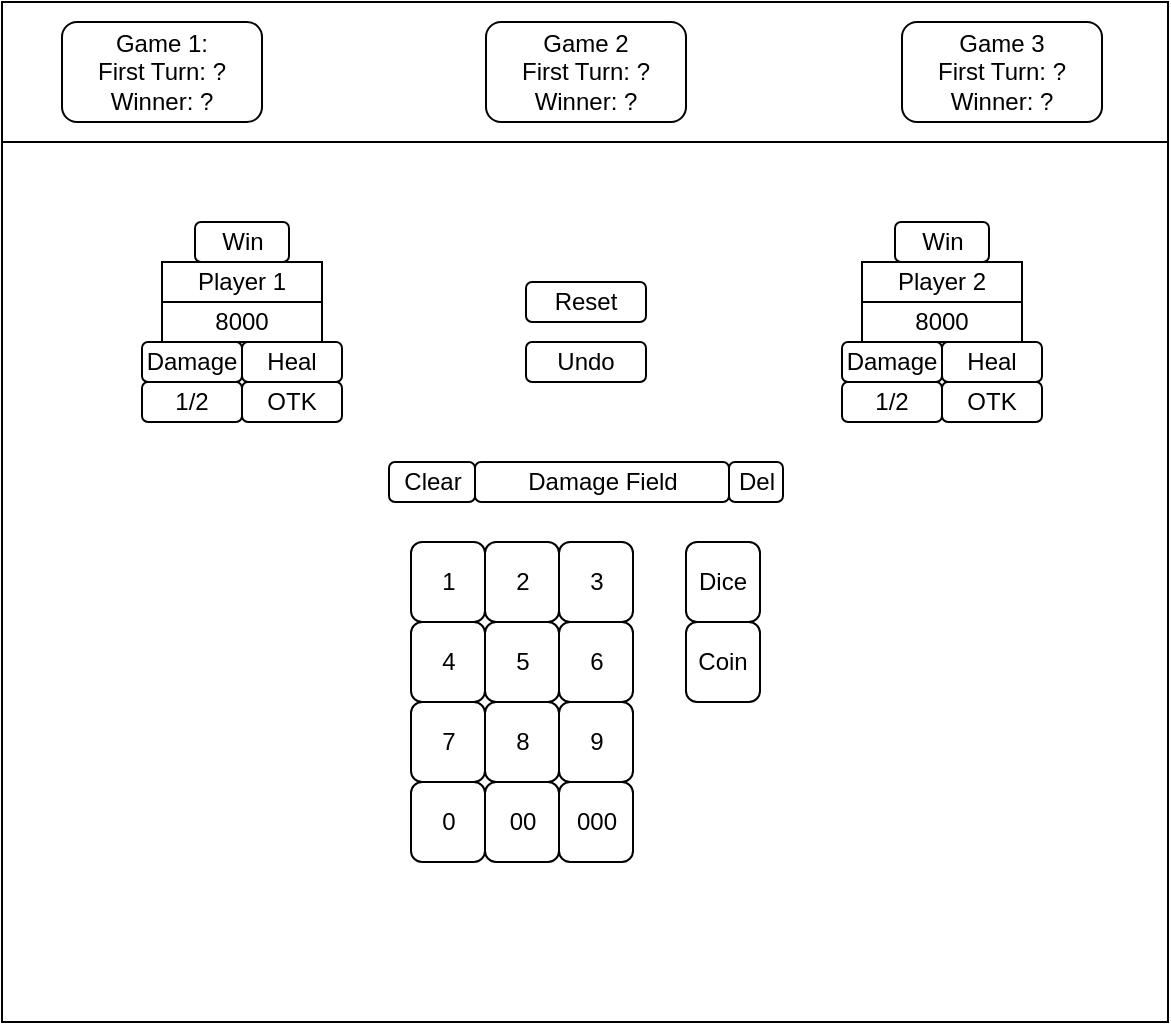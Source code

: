 <mxfile version="13.6.2" type="device"><diagram id="Ov01FhHnhO4s33cSgkj2" name="Page-1"><mxGraphModel dx="905" dy="672" grid="1" gridSize="10" guides="1" tooltips="1" connect="1" arrows="1" fold="1" page="1" pageScale="1" pageWidth="583" pageHeight="827" math="0" shadow="0"><root><mxCell id="0"/><mxCell id="1" parent="0"/><mxCell id="zhvi--tsVn3_LUP0lVFu-42" value="" style="rounded=0;whiteSpace=wrap;html=1;" vertex="1" parent="1"><mxGeometry y="70" width="583" height="440" as="geometry"/></mxCell><mxCell id="zhvi--tsVn3_LUP0lVFu-1" value="" style="rounded=0;whiteSpace=wrap;html=1;" vertex="1" parent="1"><mxGeometry width="583" height="70" as="geometry"/></mxCell><mxCell id="zhvi--tsVn3_LUP0lVFu-2" value="8000" style="rounded=0;whiteSpace=wrap;html=1;" vertex="1" parent="1"><mxGeometry x="80" y="150" width="80" height="20" as="geometry"/></mxCell><mxCell id="zhvi--tsVn3_LUP0lVFu-3" value="8000" style="rounded=0;whiteSpace=wrap;html=1;" vertex="1" parent="1"><mxGeometry x="430" y="150" width="80" height="20" as="geometry"/></mxCell><mxCell id="zhvi--tsVn3_LUP0lVFu-4" value="Player 1" style="rounded=0;whiteSpace=wrap;html=1;" vertex="1" parent="1"><mxGeometry x="80" y="130" width="80" height="20" as="geometry"/></mxCell><mxCell id="zhvi--tsVn3_LUP0lVFu-5" value="Player 2" style="rounded=0;whiteSpace=wrap;html=1;" vertex="1" parent="1"><mxGeometry x="430" y="130" width="80" height="20" as="geometry"/></mxCell><mxCell id="zhvi--tsVn3_LUP0lVFu-6" value="Reset" style="rounded=1;whiteSpace=wrap;html=1;" vertex="1" parent="1"><mxGeometry x="262" y="140" width="60" height="20" as="geometry"/></mxCell><mxCell id="zhvi--tsVn3_LUP0lVFu-7" value="Win" style="rounded=1;whiteSpace=wrap;html=1;" vertex="1" parent="1"><mxGeometry x="96.5" y="110" width="47" height="20" as="geometry"/></mxCell><mxCell id="zhvi--tsVn3_LUP0lVFu-8" value="Win" style="rounded=1;whiteSpace=wrap;html=1;" vertex="1" parent="1"><mxGeometry x="446.5" y="110" width="47" height="20" as="geometry"/></mxCell><mxCell id="zhvi--tsVn3_LUP0lVFu-9" value="Game 1:&lt;br&gt;First Turn: ?&lt;br&gt;Winner: ?" style="rounded=1;whiteSpace=wrap;html=1;" vertex="1" parent="1"><mxGeometry x="30" y="10" width="100" height="50" as="geometry"/></mxCell><mxCell id="zhvi--tsVn3_LUP0lVFu-10" value="Game 2&lt;br&gt;First Turn: ?&lt;br&gt;Winner: ?" style="rounded=1;whiteSpace=wrap;html=1;" vertex="1" parent="1"><mxGeometry x="242" y="10" width="100" height="50" as="geometry"/></mxCell><mxCell id="zhvi--tsVn3_LUP0lVFu-11" value="Game 3&lt;br&gt;First Turn: ?&lt;br&gt;Winner: ?" style="rounded=1;whiteSpace=wrap;html=1;" vertex="1" parent="1"><mxGeometry x="450" y="10" width="100" height="50" as="geometry"/></mxCell><mxCell id="zhvi--tsVn3_LUP0lVFu-13" value="Damage Field" style="rounded=1;whiteSpace=wrap;html=1;" vertex="1" parent="1"><mxGeometry x="236.5" y="230" width="127" height="20" as="geometry"/></mxCell><mxCell id="zhvi--tsVn3_LUP0lVFu-15" value="1" style="rounded=1;whiteSpace=wrap;html=1;" vertex="1" parent="1"><mxGeometry x="204.5" y="270" width="37" height="40" as="geometry"/></mxCell><mxCell id="zhvi--tsVn3_LUP0lVFu-16" value="2" style="rounded=1;whiteSpace=wrap;html=1;" vertex="1" parent="1"><mxGeometry x="241.5" y="270" width="37" height="40" as="geometry"/></mxCell><mxCell id="zhvi--tsVn3_LUP0lVFu-17" value="3" style="rounded=1;whiteSpace=wrap;html=1;" vertex="1" parent="1"><mxGeometry x="278.5" y="270" width="37" height="40" as="geometry"/></mxCell><mxCell id="zhvi--tsVn3_LUP0lVFu-18" value="4" style="rounded=1;whiteSpace=wrap;html=1;" vertex="1" parent="1"><mxGeometry x="204.5" y="310" width="37" height="40" as="geometry"/></mxCell><mxCell id="zhvi--tsVn3_LUP0lVFu-19" value="5" style="rounded=1;whiteSpace=wrap;html=1;" vertex="1" parent="1"><mxGeometry x="241.5" y="310" width="37" height="40" as="geometry"/></mxCell><mxCell id="zhvi--tsVn3_LUP0lVFu-20" value="6" style="rounded=1;whiteSpace=wrap;html=1;" vertex="1" parent="1"><mxGeometry x="278.5" y="310" width="37" height="40" as="geometry"/></mxCell><mxCell id="zhvi--tsVn3_LUP0lVFu-21" value="7" style="rounded=1;whiteSpace=wrap;html=1;" vertex="1" parent="1"><mxGeometry x="204.5" y="350" width="37" height="40" as="geometry"/></mxCell><mxCell id="zhvi--tsVn3_LUP0lVFu-22" value="8" style="rounded=1;whiteSpace=wrap;html=1;" vertex="1" parent="1"><mxGeometry x="241.5" y="350" width="37" height="40" as="geometry"/></mxCell><mxCell id="zhvi--tsVn3_LUP0lVFu-23" value="9" style="rounded=1;whiteSpace=wrap;html=1;" vertex="1" parent="1"><mxGeometry x="278.5" y="350" width="37" height="40" as="geometry"/></mxCell><mxCell id="zhvi--tsVn3_LUP0lVFu-24" value="1/2" style="rounded=1;whiteSpace=wrap;html=1;" vertex="1" parent="1"><mxGeometry x="70" y="190" width="50" height="20" as="geometry"/></mxCell><mxCell id="zhvi--tsVn3_LUP0lVFu-26" value="Dice" style="rounded=1;whiteSpace=wrap;html=1;" vertex="1" parent="1"><mxGeometry x="342" y="270" width="37" height="40" as="geometry"/></mxCell><mxCell id="zhvi--tsVn3_LUP0lVFu-27" value="0" style="rounded=1;whiteSpace=wrap;html=1;" vertex="1" parent="1"><mxGeometry x="204.5" y="390" width="37" height="40" as="geometry"/></mxCell><mxCell id="zhvi--tsVn3_LUP0lVFu-28" value="00" style="rounded=1;whiteSpace=wrap;html=1;" vertex="1" parent="1"><mxGeometry x="241.5" y="390" width="37" height="40" as="geometry"/></mxCell><mxCell id="zhvi--tsVn3_LUP0lVFu-29" value="000" style="rounded=1;whiteSpace=wrap;html=1;" vertex="1" parent="1"><mxGeometry x="278.5" y="390" width="37" height="40" as="geometry"/></mxCell><mxCell id="zhvi--tsVn3_LUP0lVFu-30" value="Coin" style="rounded=1;whiteSpace=wrap;html=1;" vertex="1" parent="1"><mxGeometry x="342" y="310" width="37" height="40" as="geometry"/></mxCell><mxCell id="zhvi--tsVn3_LUP0lVFu-31" value="Del" style="rounded=1;whiteSpace=wrap;html=1;" vertex="1" parent="1"><mxGeometry x="363.5" y="230" width="27" height="20" as="geometry"/></mxCell><mxCell id="zhvi--tsVn3_LUP0lVFu-32" value="Clear" style="rounded=1;whiteSpace=wrap;html=1;" vertex="1" parent="1"><mxGeometry x="193.5" y="230" width="43" height="20" as="geometry"/></mxCell><mxCell id="zhvi--tsVn3_LUP0lVFu-33" value="Damage" style="rounded=1;whiteSpace=wrap;html=1;" vertex="1" parent="1"><mxGeometry x="70" y="170" width="50" height="20" as="geometry"/></mxCell><mxCell id="zhvi--tsVn3_LUP0lVFu-34" value="Heal" style="rounded=1;whiteSpace=wrap;html=1;" vertex="1" parent="1"><mxGeometry x="120" y="170" width="50" height="20" as="geometry"/></mxCell><mxCell id="zhvi--tsVn3_LUP0lVFu-36" value="OTK" style="rounded=1;whiteSpace=wrap;html=1;" vertex="1" parent="1"><mxGeometry x="120" y="190" width="50" height="20" as="geometry"/></mxCell><mxCell id="zhvi--tsVn3_LUP0lVFu-37" value="1/2" style="rounded=1;whiteSpace=wrap;html=1;" vertex="1" parent="1"><mxGeometry x="420" y="190" width="50" height="20" as="geometry"/></mxCell><mxCell id="zhvi--tsVn3_LUP0lVFu-38" value="Damage" style="rounded=1;whiteSpace=wrap;html=1;" vertex="1" parent="1"><mxGeometry x="420" y="170" width="50" height="20" as="geometry"/></mxCell><mxCell id="zhvi--tsVn3_LUP0lVFu-39" value="Heal" style="rounded=1;whiteSpace=wrap;html=1;" vertex="1" parent="1"><mxGeometry x="470" y="170" width="50" height="20" as="geometry"/></mxCell><mxCell id="zhvi--tsVn3_LUP0lVFu-40" value="OTK" style="rounded=1;whiteSpace=wrap;html=1;" vertex="1" parent="1"><mxGeometry x="470" y="190" width="50" height="20" as="geometry"/></mxCell><mxCell id="zhvi--tsVn3_LUP0lVFu-41" value="Undo" style="rounded=1;whiteSpace=wrap;html=1;" vertex="1" parent="1"><mxGeometry x="262" y="170" width="60" height="20" as="geometry"/></mxCell></root></mxGraphModel></diagram></mxfile>
